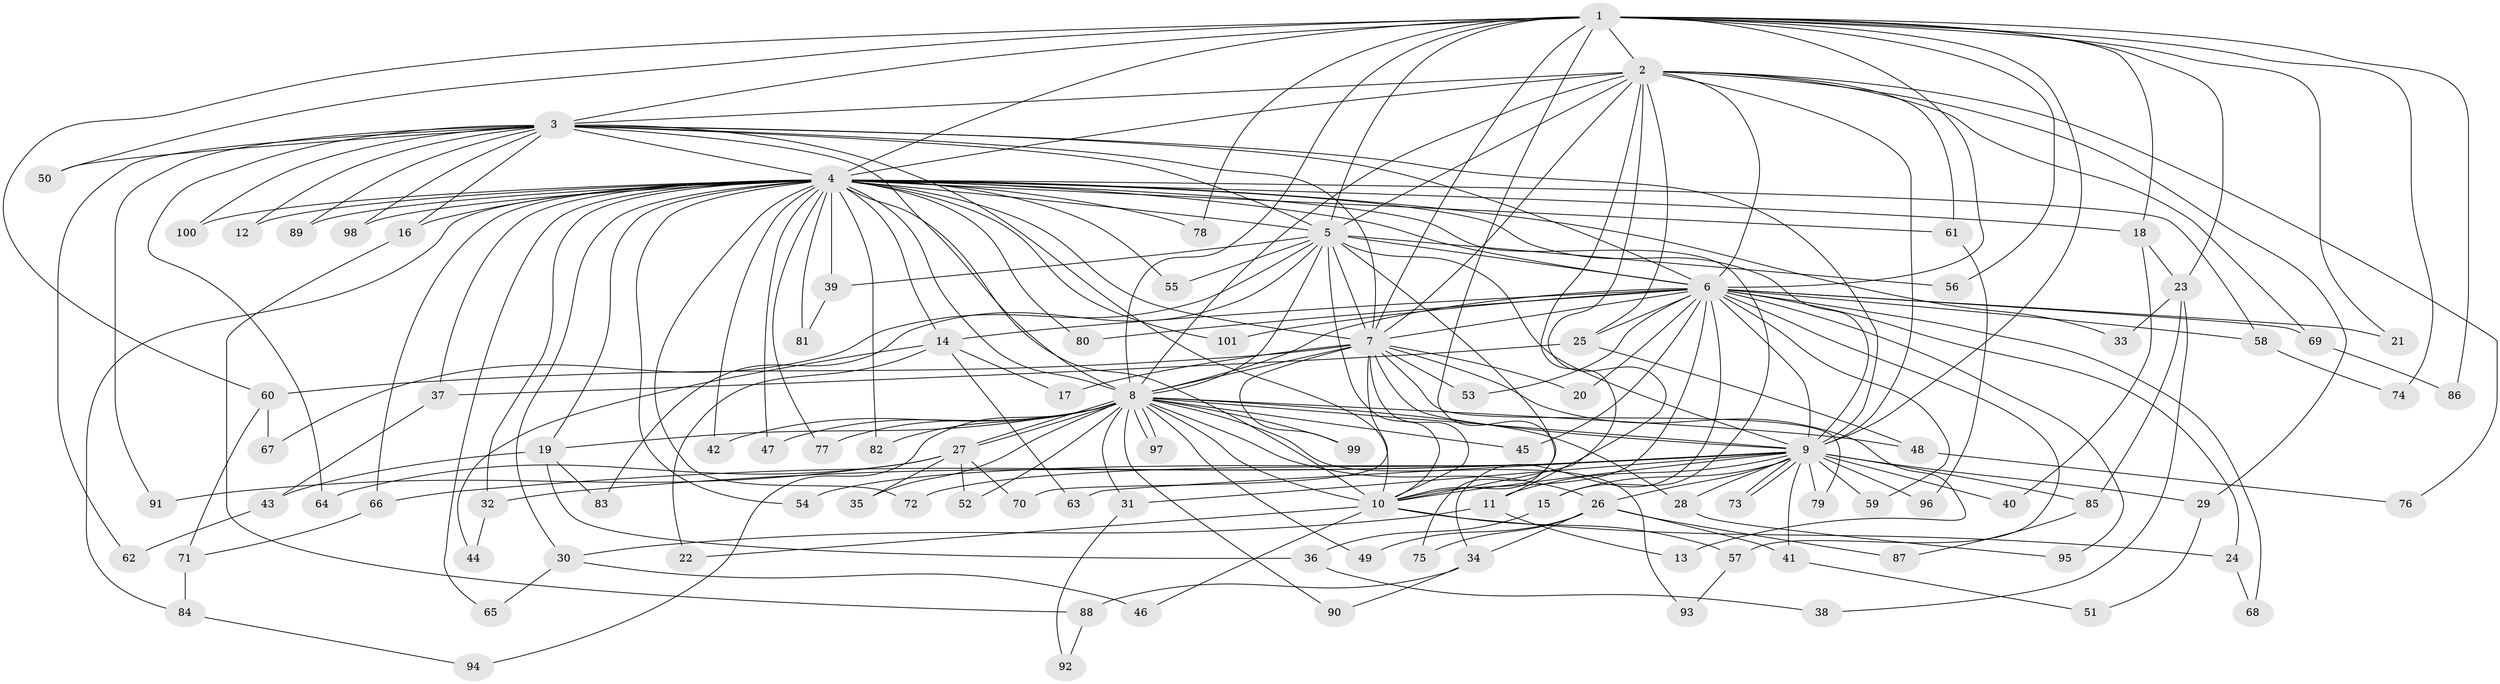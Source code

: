 // coarse degree distribution, {17: 0.02564102564102564, 15: 0.02564102564102564, 16: 0.01282051282051282, 35: 0.01282051282051282, 23: 0.01282051282051282, 31: 0.01282051282051282, 28: 0.01282051282051282, 12: 0.01282051282051282, 4: 0.11538461538461539, 2: 0.5256410256410257, 6: 0.01282051282051282, 5: 0.02564102564102564, 9: 0.01282051282051282, 3: 0.14102564102564102, 1: 0.038461538461538464}
// Generated by graph-tools (version 1.1) at 2025/51/02/27/25 19:51:53]
// undirected, 101 vertices, 227 edges
graph export_dot {
graph [start="1"]
  node [color=gray90,style=filled];
  1;
  2;
  3;
  4;
  5;
  6;
  7;
  8;
  9;
  10;
  11;
  12;
  13;
  14;
  15;
  16;
  17;
  18;
  19;
  20;
  21;
  22;
  23;
  24;
  25;
  26;
  27;
  28;
  29;
  30;
  31;
  32;
  33;
  34;
  35;
  36;
  37;
  38;
  39;
  40;
  41;
  42;
  43;
  44;
  45;
  46;
  47;
  48;
  49;
  50;
  51;
  52;
  53;
  54;
  55;
  56;
  57;
  58;
  59;
  60;
  61;
  62;
  63;
  64;
  65;
  66;
  67;
  68;
  69;
  70;
  71;
  72;
  73;
  74;
  75;
  76;
  77;
  78;
  79;
  80;
  81;
  82;
  83;
  84;
  85;
  86;
  87;
  88;
  89;
  90;
  91;
  92;
  93;
  94;
  95;
  96;
  97;
  98;
  99;
  100;
  101;
  1 -- 2;
  1 -- 3;
  1 -- 4;
  1 -- 5;
  1 -- 6;
  1 -- 7;
  1 -- 8;
  1 -- 9;
  1 -- 10;
  1 -- 18;
  1 -- 21;
  1 -- 23;
  1 -- 50;
  1 -- 56;
  1 -- 60;
  1 -- 74;
  1 -- 78;
  1 -- 86;
  2 -- 3;
  2 -- 4;
  2 -- 5;
  2 -- 6;
  2 -- 7;
  2 -- 8;
  2 -- 9;
  2 -- 10;
  2 -- 11;
  2 -- 25;
  2 -- 29;
  2 -- 61;
  2 -- 69;
  2 -- 76;
  3 -- 4;
  3 -- 5;
  3 -- 6;
  3 -- 7;
  3 -- 8;
  3 -- 9;
  3 -- 10;
  3 -- 12;
  3 -- 16;
  3 -- 50;
  3 -- 62;
  3 -- 64;
  3 -- 89;
  3 -- 91;
  3 -- 98;
  3 -- 100;
  4 -- 5;
  4 -- 6;
  4 -- 7;
  4 -- 8;
  4 -- 9;
  4 -- 10;
  4 -- 12;
  4 -- 14;
  4 -- 15;
  4 -- 16;
  4 -- 18;
  4 -- 19;
  4 -- 30;
  4 -- 32;
  4 -- 33;
  4 -- 37;
  4 -- 39;
  4 -- 42;
  4 -- 47;
  4 -- 54;
  4 -- 55;
  4 -- 58;
  4 -- 61;
  4 -- 65;
  4 -- 66;
  4 -- 72;
  4 -- 77;
  4 -- 78;
  4 -- 80;
  4 -- 81;
  4 -- 82;
  4 -- 84;
  4 -- 89;
  4 -- 98;
  4 -- 100;
  4 -- 101;
  5 -- 6;
  5 -- 7;
  5 -- 8;
  5 -- 9;
  5 -- 10;
  5 -- 39;
  5 -- 55;
  5 -- 56;
  5 -- 67;
  5 -- 75;
  5 -- 83;
  6 -- 7;
  6 -- 8;
  6 -- 9;
  6 -- 10;
  6 -- 14;
  6 -- 20;
  6 -- 21;
  6 -- 24;
  6 -- 25;
  6 -- 34;
  6 -- 45;
  6 -- 53;
  6 -- 57;
  6 -- 58;
  6 -- 59;
  6 -- 68;
  6 -- 69;
  6 -- 80;
  6 -- 95;
  6 -- 101;
  7 -- 8;
  7 -- 9;
  7 -- 10;
  7 -- 13;
  7 -- 17;
  7 -- 20;
  7 -- 53;
  7 -- 60;
  7 -- 70;
  7 -- 79;
  7 -- 99;
  8 -- 9;
  8 -- 10;
  8 -- 19;
  8 -- 26;
  8 -- 27;
  8 -- 27;
  8 -- 28;
  8 -- 31;
  8 -- 35;
  8 -- 42;
  8 -- 45;
  8 -- 47;
  8 -- 48;
  8 -- 49;
  8 -- 52;
  8 -- 77;
  8 -- 82;
  8 -- 90;
  8 -- 93;
  8 -- 94;
  8 -- 97;
  8 -- 97;
  8 -- 99;
  9 -- 10;
  9 -- 11;
  9 -- 15;
  9 -- 26;
  9 -- 28;
  9 -- 29;
  9 -- 31;
  9 -- 32;
  9 -- 40;
  9 -- 41;
  9 -- 54;
  9 -- 59;
  9 -- 63;
  9 -- 66;
  9 -- 72;
  9 -- 73;
  9 -- 73;
  9 -- 79;
  9 -- 85;
  9 -- 96;
  10 -- 22;
  10 -- 24;
  10 -- 46;
  10 -- 57;
  11 -- 13;
  11 -- 30;
  14 -- 17;
  14 -- 22;
  14 -- 44;
  14 -- 63;
  15 -- 36;
  16 -- 88;
  18 -- 23;
  18 -- 40;
  19 -- 36;
  19 -- 43;
  19 -- 83;
  23 -- 33;
  23 -- 38;
  23 -- 85;
  24 -- 68;
  25 -- 37;
  25 -- 48;
  26 -- 34;
  26 -- 41;
  26 -- 49;
  26 -- 75;
  26 -- 87;
  27 -- 35;
  27 -- 52;
  27 -- 64;
  27 -- 70;
  27 -- 91;
  28 -- 95;
  29 -- 51;
  30 -- 46;
  30 -- 65;
  31 -- 92;
  32 -- 44;
  34 -- 88;
  34 -- 90;
  36 -- 38;
  37 -- 43;
  39 -- 81;
  41 -- 51;
  43 -- 62;
  48 -- 76;
  57 -- 93;
  58 -- 74;
  60 -- 67;
  60 -- 71;
  61 -- 96;
  66 -- 71;
  69 -- 86;
  71 -- 84;
  84 -- 94;
  85 -- 87;
  88 -- 92;
}
